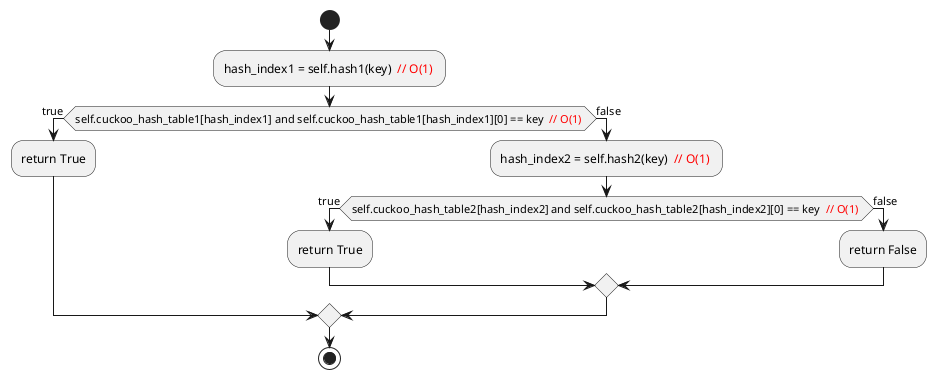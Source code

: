 @startuml
start
:hash_index1 = self.hash1(key) <font color=red> // O(1) </font>;
if (self.cuckoo_hash_table1[hash_index1] and self.cuckoo_hash_table1[hash_index1][0] == key <font color=red> // O(1) </font>) then (true)
  :return True;
else (false)
  :hash_index2 = self.hash2(key) <font color=red> // O(1) </font>;
  if (self.cuckoo_hash_table2[hash_index2] and self.cuckoo_hash_table2[hash_index2][0] == key <font color=red> // O(1) </font>) then (true)
    :return True;
  else (false)
    :return False;
  endif
endif
stop
@enduml